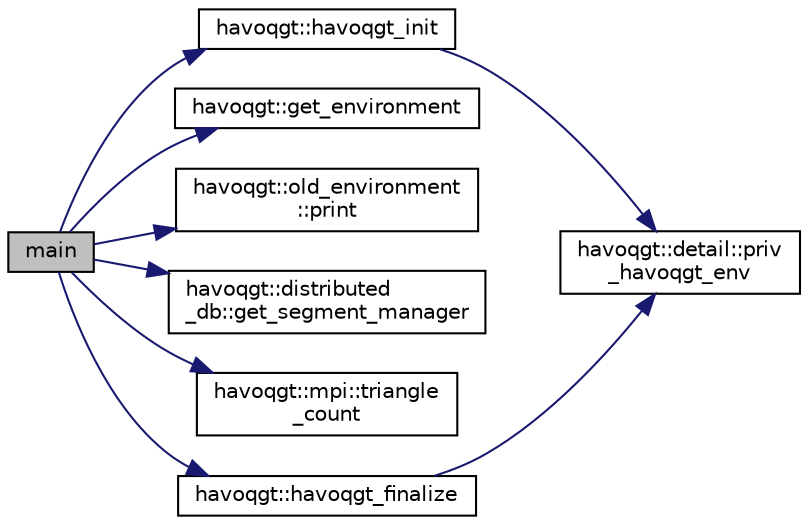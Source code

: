digraph "main"
{
  edge [fontname="Helvetica",fontsize="10",labelfontname="Helvetica",labelfontsize="10"];
  node [fontname="Helvetica",fontsize="10",shape=record];
  rankdir="LR";
  Node1 [label="main",height=0.2,width=0.4,color="black", fillcolor="grey75", style="filled", fontcolor="black"];
  Node1 -> Node2 [color="midnightblue",fontsize="10",style="solid",fontname="Helvetica"];
  Node2 [label="havoqgt::havoqgt_init",height=0.2,width=0.4,color="black", fillcolor="white", style="filled",URL="$namespacehavoqgt.html#aec12db39f920ee93f801ddb760dfe00d"];
  Node2 -> Node3 [color="midnightblue",fontsize="10",style="solid",fontname="Helvetica"];
  Node3 [label="havoqgt::detail::priv\l_havoqgt_env",height=0.2,width=0.4,color="black", fillcolor="white", style="filled",URL="$namespacehavoqgt_1_1detail.html#a3cd5562c4e10f83bafa40e89d3b7b2b0"];
  Node1 -> Node4 [color="midnightblue",fontsize="10",style="solid",fontname="Helvetica"];
  Node4 [label="havoqgt::get_environment",height=0.2,width=0.4,color="black", fillcolor="white", style="filled",URL="$namespacehavoqgt.html#a59453bd14d37040c1394d1e346acf0b7"];
  Node1 -> Node5 [color="midnightblue",fontsize="10",style="solid",fontname="Helvetica"];
  Node5 [label="havoqgt::old_environment\l::print",height=0.2,width=0.4,color="black", fillcolor="white", style="filled",URL="$classhavoqgt_1_1old__environment.html#a44df283c4bb630755d3849d462290512"];
  Node1 -> Node6 [color="midnightblue",fontsize="10",style="solid",fontname="Helvetica"];
  Node6 [label="havoqgt::distributed\l_db::get_segment_manager",height=0.2,width=0.4,color="black", fillcolor="white", style="filled",URL="$classhavoqgt_1_1distributed__db.html#a18be0fa87bac528b1470df6705cf0760"];
  Node1 -> Node7 [color="midnightblue",fontsize="10",style="solid",fontname="Helvetica"];
  Node7 [label="havoqgt::mpi::triangle\l_count",height=0.2,width=0.4,color="black", fillcolor="white", style="filled",URL="$namespacehavoqgt_1_1mpi.html#abeaaa73bc42cf577193103ee656d4310"];
  Node1 -> Node8 [color="midnightblue",fontsize="10",style="solid",fontname="Helvetica"];
  Node8 [label="havoqgt::havoqgt_finalize",height=0.2,width=0.4,color="black", fillcolor="white", style="filled",URL="$namespacehavoqgt.html#a0878465d86252423153133ec6a61c646"];
  Node8 -> Node3 [color="midnightblue",fontsize="10",style="solid",fontname="Helvetica"];
}
